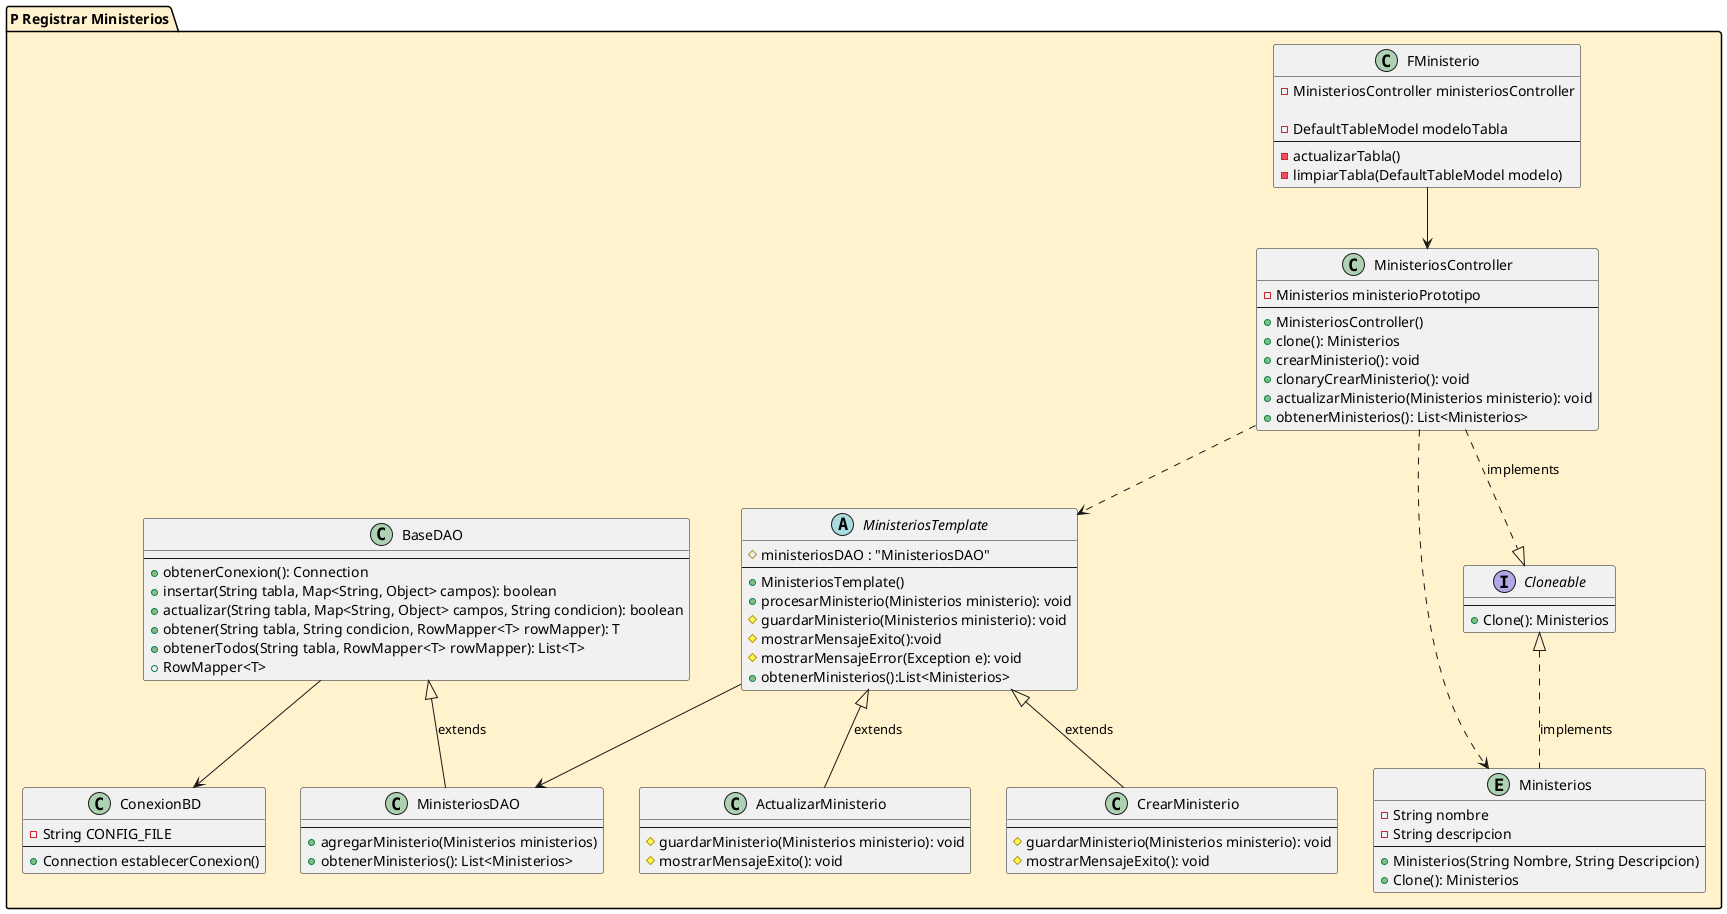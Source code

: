 @startuml
package "P Registrar Ministerios" #FFF2CC {
  class "FMinisterio" as fministerio {
  -MinisteriosController ministeriosController

  -DefaultTableModel modeloTabla
  --
  -actualizarTabla()
  -limpiarTabla(DefaultTableModel modelo)
  }
  class "MinisteriosController" as ctrministerio{
  -Ministerios ministerioPrototipo
  --
  +MinisteriosController()
  +clone(): Ministerios
  +crearMinisterio(): void
  +clonaryCrearMinisterio(): void
  +actualizarMinisterio(Ministerios ministerio): void
  +obtenerMinisterios(): List<Ministerios>
  }
  abstract class MinisteriosTemplate{
  # ministeriosDAO : "MinisteriosDAO"
  --
  +MinisteriosTemplate()
  +procesarMinisterio(Ministerios ministerio): void
  #guardarMinisterio(Ministerios ministerio): void
  #mostrarMensajeExito():void
  #mostrarMensajeError(Exception e): void
  +obtenerMinisterios():List<Ministerios>
  }

  class "CrearMinisterio" as crMinisterio{
    --
    #guardarMinisterio(Ministerios ministerio): void
    #mostrarMensajeExito(): void
  }
  class "ActualizarMinisterio" as actMinisterio{
  --
  #guardarMinisterio(Ministerios ministerio): void
  #mostrarMensajeExito(): void
  }

  class "MinisteriosDAO" as daoministerios{
  --
  +agregarMinisterio(Ministerios ministerios)
  +obtenerMinisterios(): List<Ministerios>
  }

  class "BaseDAO" as daobase {
  --
  +obtenerConexion(): Connection
  +insertar(String tabla, Map<String, Object> campos): boolean
  +actualizar(String tabla, Map<String, Object> campos, String condicion): boolean
  +obtener(String tabla, String condicion, RowMapper<T> rowMapper): T
  +obtenerTodos(String tabla, RowMapper<T> rowMapper): List<T>
  +RowMapper<T>
  }
 class "ConexionBD" as bdconexion{
   -String CONFIG_FILE
   --
   +Connection establecerConexion()
  }
  entity "Ministerios" as ministerios{
      -String nombre
      -String descripcion
      --
      +Ministerios(String Nombre, String Descripcion)
      +Clone(): Ministerios
  }
  interface "Cloneable" as Prototype{
  --
  +Clone(): Ministerios
  }

  fministerio --> ctrministerio
  daobase <|-- daoministerios : extends
  ctrministerio ..> ministerios
  ctrministerio ..> MinisteriosTemplate
  daobase --> bdconexion
  Prototype<|.. ministerios : implements
  ctrministerio ..|> Prototype : implements
  MinisteriosTemplate --> daoministerios
  MinisteriosTemplate <|-- crMinisterio : extends
  MinisteriosTemplate <|-- actMinisterio : extends
}


@enduml